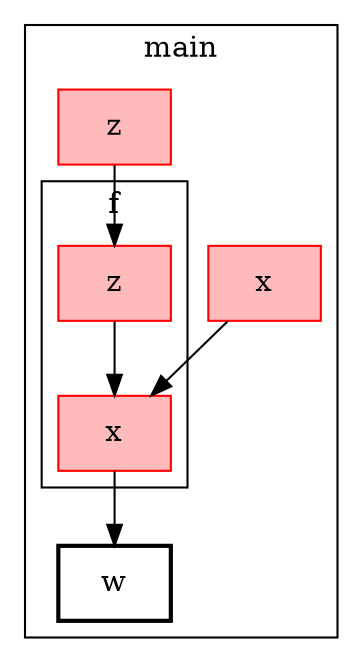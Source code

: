 digraph G {
  cp2 [label=<w>, shape=box, style="bold", ];
  cp3 [label=<x>, shape=box, fillcolor="#FFBBBB", color="#FF0000",
       style="filled", ];
  cp5 [label=<x>, shape=box, fillcolor="#FFBBBB", color="#FF0000",
       style="filled", ];
  cp7 [label=<z>, shape=box, fillcolor="#FFBBBB", color="#FF0000",
       style="filled", ];
  cp9 [label=<z>, shape=box, fillcolor="#FFBBBB", color="#FF0000",
       style="filled", ];
  
  subgraph cluster_cs_1 { label=<main>; cp9;cp5;cp2;
    subgraph cluster_cs_2 { label=<f>; cp7;cp3;
       };
     };
  
  cp3 -> cp2;
  cp5 -> cp3;
  cp7 -> cp3;
  cp9 -> cp7;
  
  }